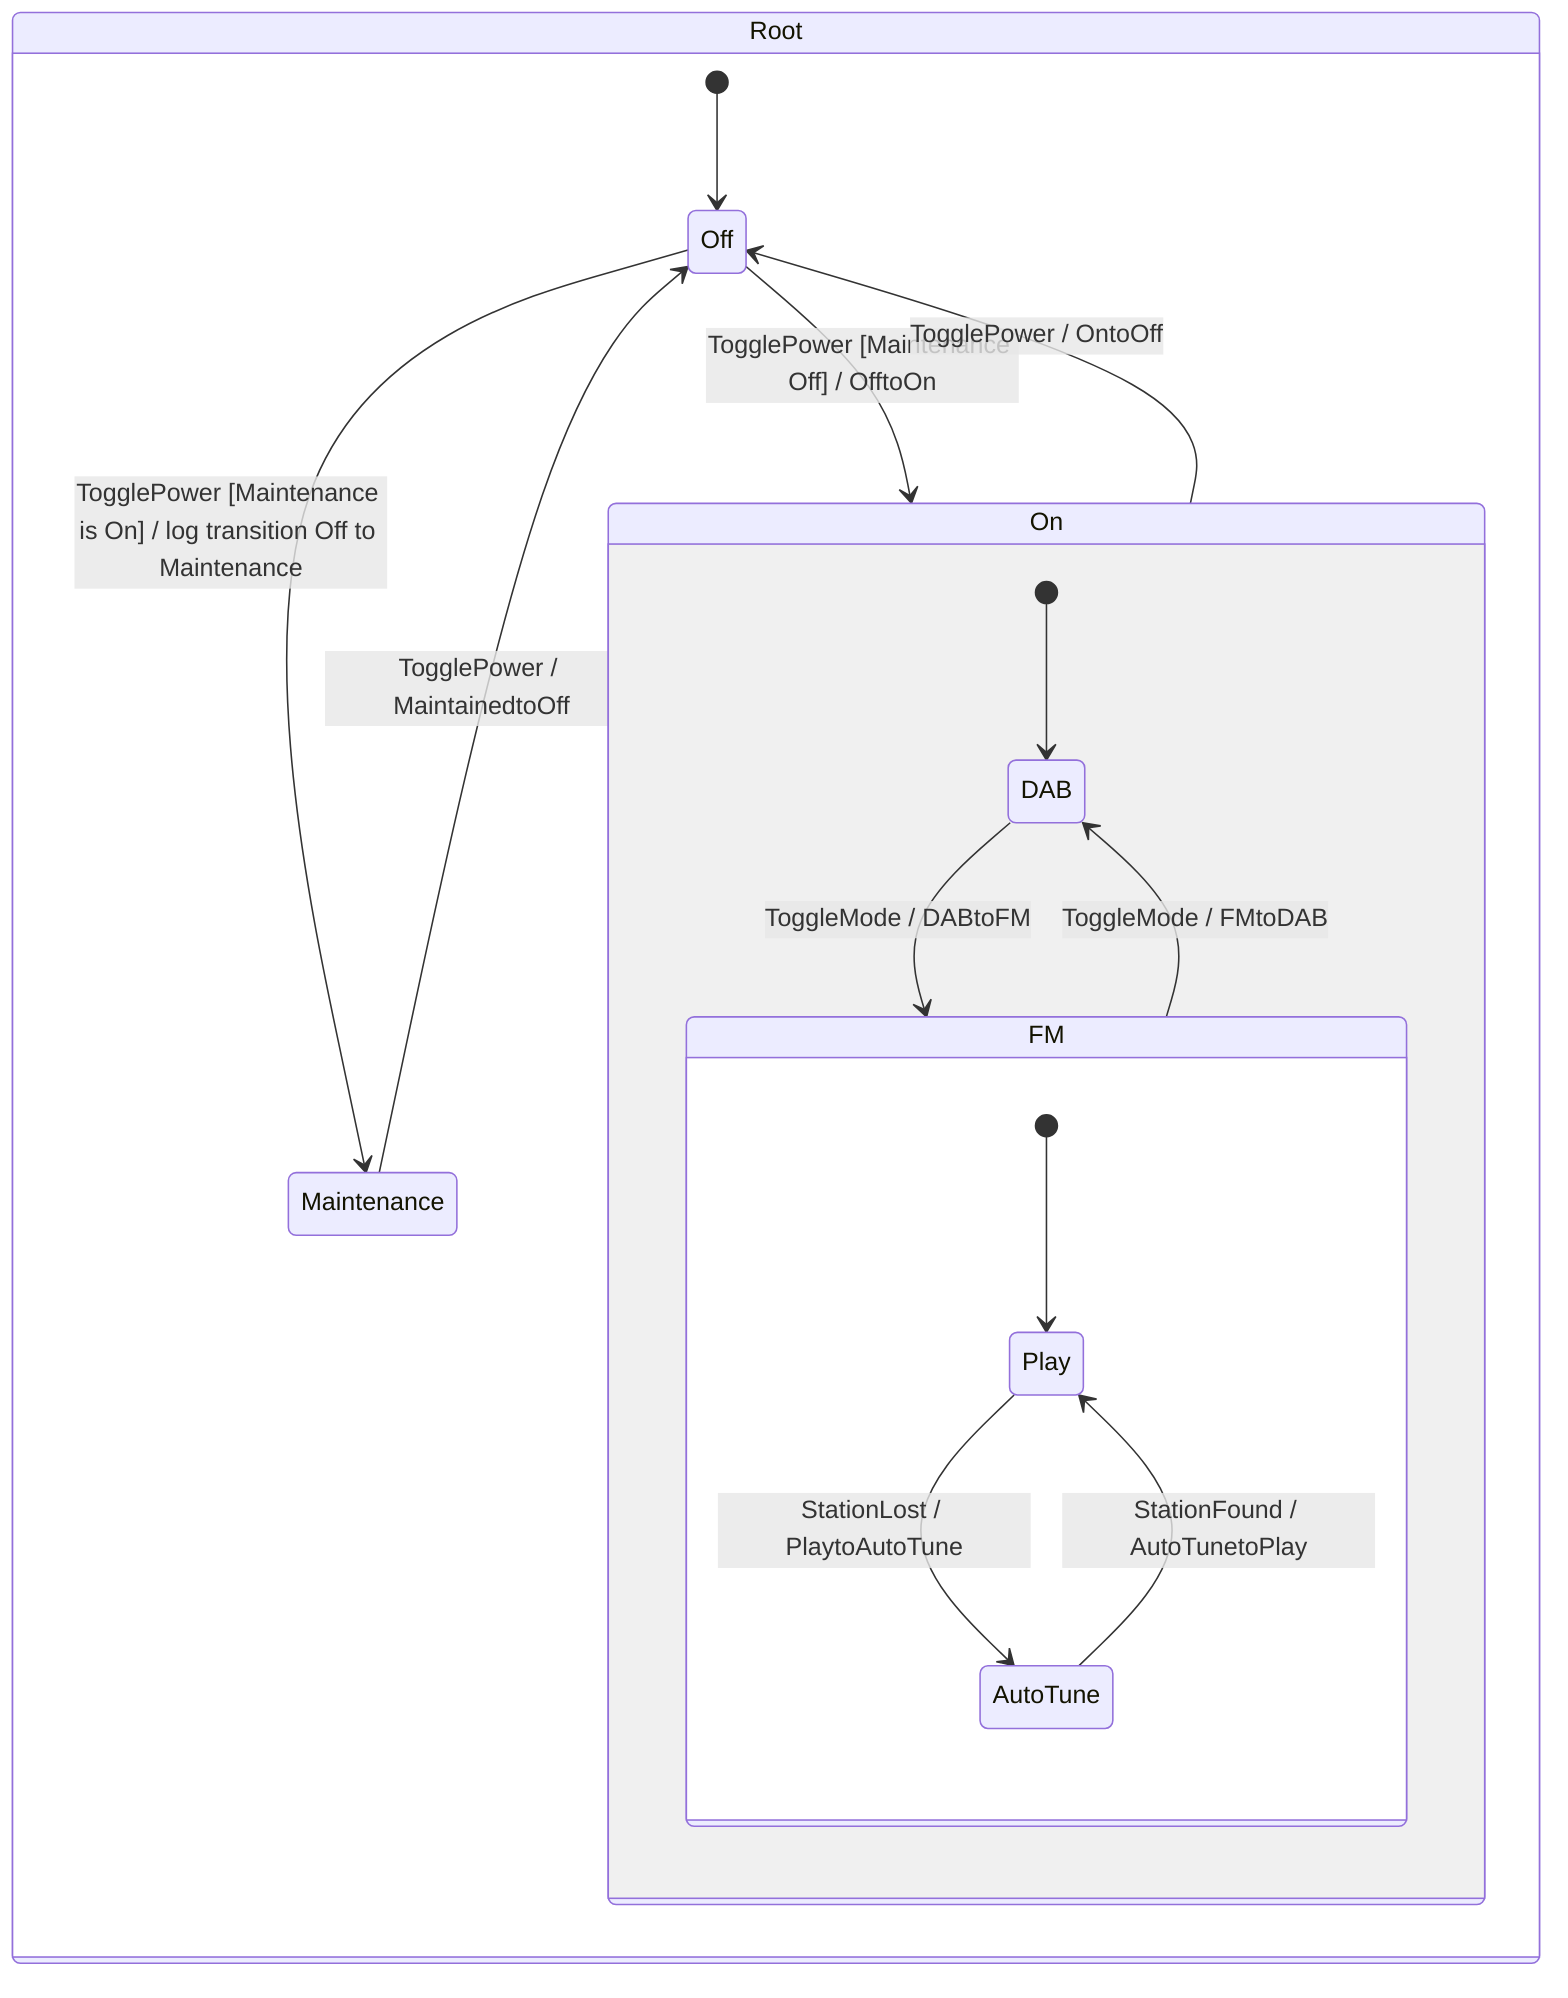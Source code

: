 stateDiagram-v2
state Root {
    [*] --> Off
    Off
    Off --> Maintenance: TogglePower [Maintenance is On] / log transition Off to Maintenance
    Off --> On: TogglePower [Maintenance Off] / OfftoOn

    Maintenance
    Maintenance --> Off: TogglePower / MaintainedtoOff

    state On {
        [*] --> DAB
        DAB
        DAB --> FM: ToggleMode / DABtoFM

        state FM {
            [*] --> Play
            Play
            Play --> AutoTune: StationLost / PlaytoAutoTune

            AutoTune
            AutoTune --> Play: StationFound / AutoTunetoPlay

        }
        FM --> DAB: ToggleMode / FMtoDAB

    }
    On --> Off: TogglePower / OntoOff

}